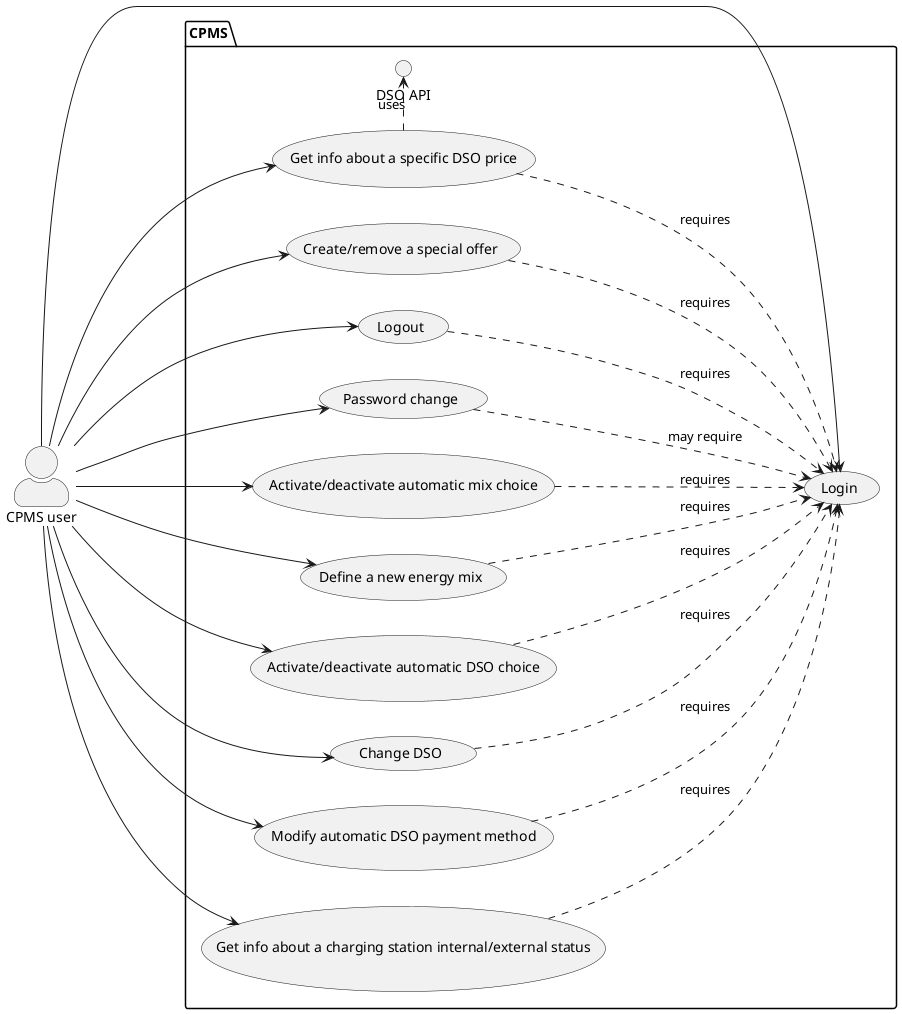 @startuml

skinparam actorStyle awesome
left to right direction

actor "CPMS user" as u

package CPMS {
  usecase "Login" as login
  usecase "Logout" as logout
  usecase "Password change" as pwchange
  usecase "Activate/deactivate automatic mix choice" as MixonOff
  usecase "Define a new energy mix" as defMix
  usecase "Activate/deactivate automatic DSO choice" as DSOonOff
  usecase "Change DSO" as changeDSO
  interface "DSO API" as DSOApi
  usecase "Get info about a specific DSO price" as DSOprice 
  usecase "Modify automatic DSO payment method" as DSOpayment
  usecase "Get info about a charging station internal/external status" as csInfo
  usecase "Create/remove a special offer" as offer
}

u ---> login
u ---> logout
u ---> pwchange
u ---> MixonOff
u ---> defMix
u ---> DSOonOff
u ---> changeDSO
u ---> DSOprice 
u ---> DSOpayment
u ---> csInfo
u ---> offer

logout ...> login : "requires"
pwchange ...> login : "may require"
MixonOff ...> login : "requires"
defMix ...> login : "requires"
DSOonOff ...> login : "requires"
changeDSO ...> login : "requires"
DSOprice ...> login : "requires"
DSOpayment ...> login : "requires"
csInfo ...> login : "requires"
offer ...> login : "requires"

DSOprice .> DSOApi : "uses"

@enduml
